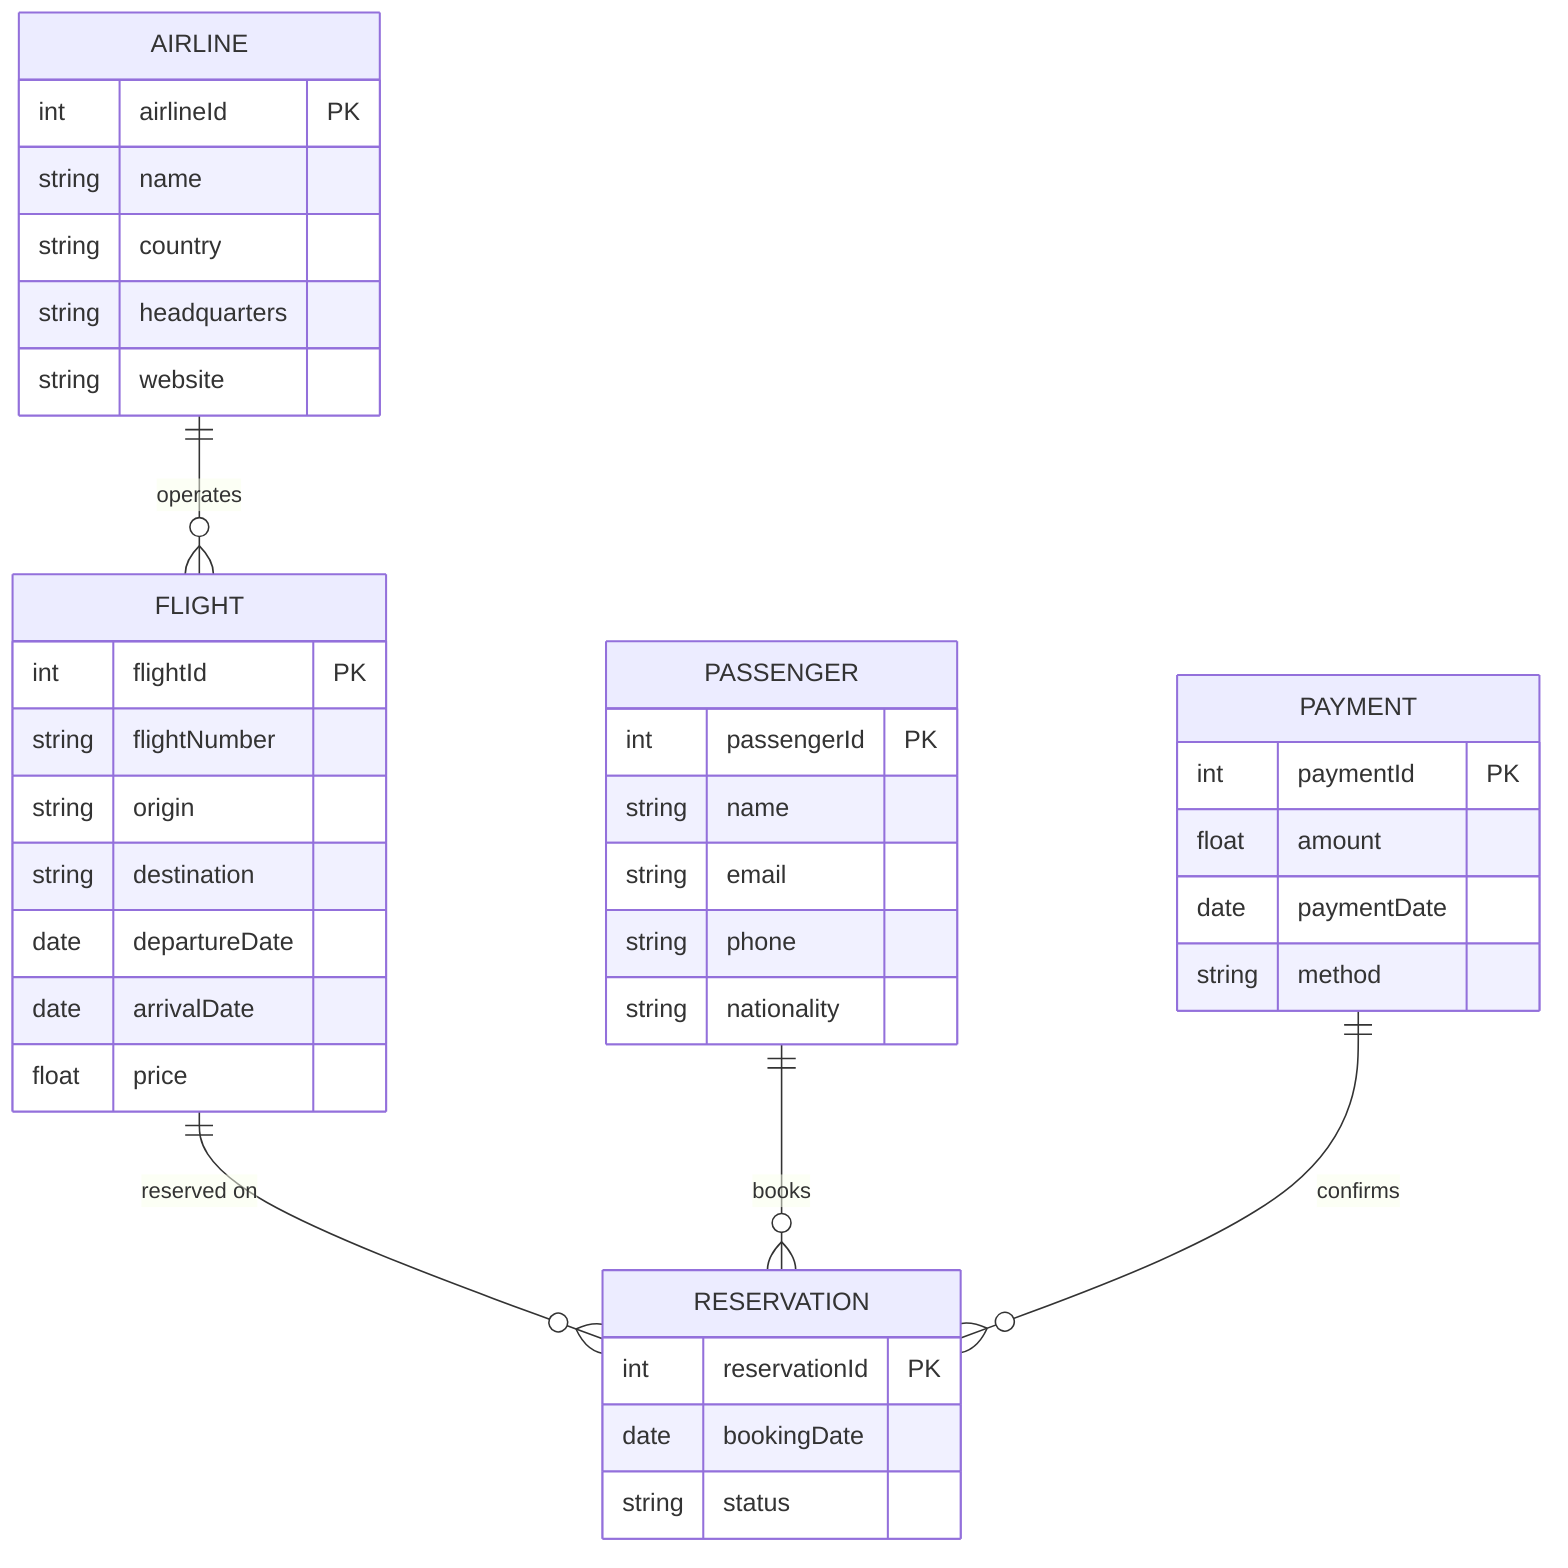 erDiagram
    AIRLINE ||--o{ FLIGHT : "operates"                  %%{ AIRLINE[flights],FLIGHT[airline] }%%
    AIRLINE {						%%{ icon[airline],title[Airline],description[Manage airline information and flight operations.],menu[Airlines, Flights, Reservations, Passengers, Reports, About Us, Contact Us] }%%      
        int airlineId PK					
        string name					%%{ display[true],required[true],tooltip[Airline name] }%%
        string country					%%{ tooltip[Country of origin] }%%
        string headquarters				%%{ tooltip[Headquarters location] }%%
        string website					%%{ tooltip[Airline website] }%%
    }
    FLIGHT ||--o{ RESERVATION : "reserved on"           %%{ FLIGHT[reservations],RESERVATION[flight] }%%
    FLIGHT {						%%{ icon[flight],title[Flight],description[Manage flight schedules and details.],menu[Flights, Reservations, Passengers, Reports, About Us, Contact Us] }%%      
        int flightId PK					
        string flightNumber				%%{ display[true],required[true],tooltip[Flight number] }%%
        string origin					%%{ tooltip[Flight origin] }%%
        string destination				%%{ tooltip[Flight destination] }%%
        date departureDate				%%{ tooltip[Departure date] }%%
        date arrivalDate				%%{ tooltip[Arrival date] }%%
        float price					%%{ tooltip[Flight price] }%%
    }
    PASSENGER ||--o{ RESERVATION : "books"              %%{ PASSENGER[reservations],RESERVATION[passenger] }%%
    PASSENGER {						%%{ icon[passenger],title[Passenger],description[Manage passenger information and bookings.],menu[Passengers, Flights, Reservations, Reports, About Us, Contact Us] }%%      
        int passengerId PK					
        string name					%%{ display[true],required[true],tooltip[Passenger's name] }%%
        string email					%%{ tooltip[Passenger's email address] }%%
        string phone					%%{ tooltip[Passenger's phone number] }%%
        string nationality				%%{ tooltip[Passenger's nationality] }%%
    }
    RESERVATION {					%%{ icon[reservations],title[Reservation],description[Manage flight reservations and booking details.],menu[Reservations, Flights, Passengers, Reports, About Us, Contact Us] }%%      
        int reservationId PK					
        date bookingDate				%%{ display[true],required[true],tooltip[Booking date] }%%
        string status					%%{ tooltip[Reservation status] }%%
    }
    PAYMENT ||--o{ RESERVATION : "confirms"             %%{ PAYMENT[reservations],RESERVATION[payments] }%%
    PAYMENT {						%%{ icon[payment],title[Payment],description[Manage payment transactions for flight reservations.],menu[Payments, Reservations, Flights, Passengers, Reports, About Us, Contact Us] }%%      
        int paymentId PK					
        float amount					%%{ display[true],required[true],tooltip[Payment amount] }%%
        date paymentDate				%%{ tooltip[Payment date] }%%
        string method					%%{ tooltip[Payment method] }%%
    }
%%{ icon[flight],title[Flight Reservation System],home-page-description[Manage flight schedules and reservations efficiently. Track flight details and passenger reservations.],about-us-page-description[Explore our flight reservation system and book flights with ease. Manage reservations, passengers, and payments seamlessly.],menu[Home, Flights, Reservations, Passengers, Reports, About Us, Contact Us] }%%